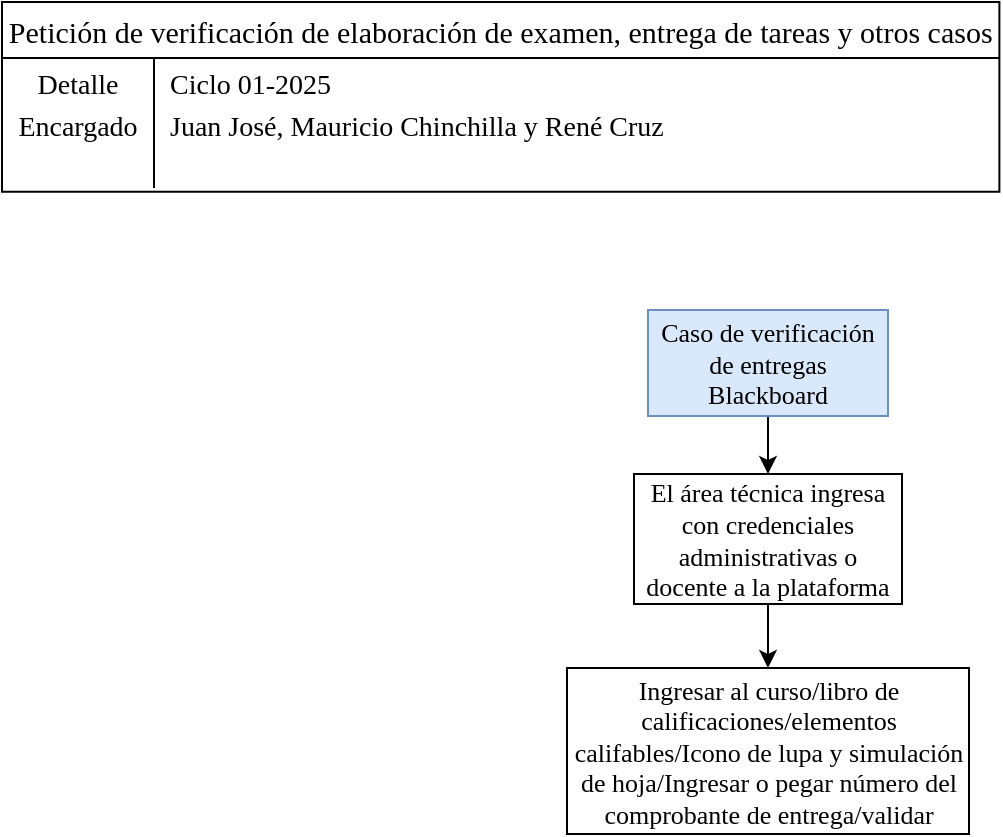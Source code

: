 <mxfile version="28.0.6">
  <diagram name="Página-1" id="lUyE_3nkg7aq4KiXLzFs">
    <mxGraphModel dx="983" dy="580" grid="0" gridSize="10" guides="1" tooltips="1" connect="1" arrows="1" fold="1" page="1" pageScale="1" pageWidth="827" pageHeight="1169" math="0" shadow="0">
      <root>
        <mxCell id="0" />
        <mxCell id="1" parent="0" />
        <mxCell id="1FKgduCmlRm975zw4Zv5-1" value="Petición de verificación de elaboración de examen, entrega de tareas y otros casos" style="shape=table;startSize=28;container=1;collapsible=0;childLayout=tableLayout;fixedRows=1;rowLines=0;fontStyle=0;strokeColor=default;fontSize=15;fontFamily=Times New Roman;" parent="1" vertex="1">
          <mxGeometry x="30" y="30" width="498.697" height="94.862" as="geometry" />
        </mxCell>
        <mxCell id="1FKgduCmlRm975zw4Zv5-2" value="" style="shape=tableRow;horizontal=0;startSize=0;swimlaneHead=0;swimlaneBody=0;top=0;left=0;bottom=0;right=0;collapsible=0;dropTarget=0;fillColor=none;points=[[0,0.5],[1,0.5]];portConstraint=eastwest;strokeColor=inherit;fontSize=16;fontFamily=Times New Roman;" parent="1FKgduCmlRm975zw4Zv5-1" vertex="1">
          <mxGeometry y="28" width="498.697" height="20" as="geometry" />
        </mxCell>
        <mxCell id="1FKgduCmlRm975zw4Zv5-3" value="&lt;font style=&quot;font-size: 14px;&quot;&gt;Detalle&lt;/font&gt;&lt;div&gt;&lt;br&gt;&lt;/div&gt;" style="shape=partialRectangle;html=1;whiteSpace=wrap;connectable=0;fillColor=none;top=0;left=0;bottom=0;right=0;overflow=hidden;pointerEvents=1;strokeColor=inherit;fontSize=16;fontFamily=Times New Roman;" parent="1FKgduCmlRm975zw4Zv5-2" vertex="1">
          <mxGeometry width="76" height="20" as="geometry">
            <mxRectangle width="76" height="20" as="alternateBounds" />
          </mxGeometry>
        </mxCell>
        <mxCell id="1FKgduCmlRm975zw4Zv5-4" value="&lt;font style=&quot;font-size: 14px;&quot;&gt;Ciclo 01-2025&lt;/font&gt;" style="shape=partialRectangle;html=1;whiteSpace=wrap;connectable=0;fillColor=none;top=0;left=0;bottom=0;right=0;align=left;spacingLeft=6;overflow=hidden;strokeColor=inherit;fontSize=16;fontFamily=Times New Roman;" parent="1FKgduCmlRm975zw4Zv5-2" vertex="1">
          <mxGeometry x="76" width="423" height="20" as="geometry">
            <mxRectangle width="423" height="20" as="alternateBounds" />
          </mxGeometry>
        </mxCell>
        <mxCell id="1FKgduCmlRm975zw4Zv5-5" value="" style="shape=tableRow;horizontal=0;startSize=0;swimlaneHead=0;swimlaneBody=0;top=0;left=0;bottom=0;right=0;collapsible=0;dropTarget=0;fillColor=none;points=[[0,0.5],[1,0.5]];portConstraint=eastwest;strokeColor=inherit;fontSize=16;fontFamily=Times New Roman;" parent="1FKgduCmlRm975zw4Zv5-1" vertex="1">
          <mxGeometry y="48" width="498.697" height="25" as="geometry" />
        </mxCell>
        <mxCell id="1FKgduCmlRm975zw4Zv5-6" value="&lt;font style=&quot;font-size: 14px;&quot;&gt;Encargado&lt;/font&gt;" style="shape=partialRectangle;html=1;whiteSpace=wrap;connectable=0;fillColor=none;top=0;left=0;bottom=0;right=0;overflow=hidden;strokeColor=inherit;fontSize=16;fontFamily=Times New Roman;" parent="1FKgduCmlRm975zw4Zv5-5" vertex="1">
          <mxGeometry width="76" height="25" as="geometry">
            <mxRectangle width="76" height="25" as="alternateBounds" />
          </mxGeometry>
        </mxCell>
        <mxCell id="1FKgduCmlRm975zw4Zv5-7" value="&lt;span style=&quot;font-size: 14px;&quot;&gt;Juan José, Mauricio Chinchilla y René Cruz&lt;/span&gt;" style="shape=partialRectangle;html=1;whiteSpace=wrap;connectable=0;fillColor=none;top=0;left=0;bottom=0;right=0;align=left;spacingLeft=6;overflow=hidden;strokeColor=inherit;fontSize=16;fontFamily=Times New Roman;" parent="1FKgduCmlRm975zw4Zv5-5" vertex="1">
          <mxGeometry x="76" width="423" height="25" as="geometry">
            <mxRectangle width="423" height="25" as="alternateBounds" />
          </mxGeometry>
        </mxCell>
        <mxCell id="1FKgduCmlRm975zw4Zv5-8" value="" style="shape=tableRow;horizontal=0;startSize=0;swimlaneHead=0;swimlaneBody=0;top=0;left=0;bottom=0;right=0;collapsible=0;dropTarget=0;fillColor=none;points=[[0,0.5],[1,0.5]];portConstraint=eastwest;strokeColor=inherit;fontSize=16;fontFamily=Times New Roman;" parent="1FKgduCmlRm975zw4Zv5-1" vertex="1">
          <mxGeometry y="73" width="498.697" height="20" as="geometry" />
        </mxCell>
        <mxCell id="1FKgduCmlRm975zw4Zv5-9" value="" style="shape=partialRectangle;html=1;whiteSpace=wrap;connectable=0;fillColor=none;top=0;left=0;bottom=0;right=0;overflow=hidden;strokeColor=inherit;fontSize=16;fontFamily=Times New Roman;" parent="1FKgduCmlRm975zw4Zv5-8" vertex="1">
          <mxGeometry width="76" height="20" as="geometry">
            <mxRectangle width="76" height="20" as="alternateBounds" />
          </mxGeometry>
        </mxCell>
        <mxCell id="1FKgduCmlRm975zw4Zv5-10" value="" style="shape=partialRectangle;html=1;whiteSpace=wrap;connectable=0;fillColor=none;top=0;left=0;bottom=0;right=0;align=left;spacingLeft=6;overflow=hidden;strokeColor=inherit;fontSize=16;fontFamily=Times New Roman;" parent="1FKgduCmlRm975zw4Zv5-8" vertex="1">
          <mxGeometry x="76" width="423" height="20" as="geometry">
            <mxRectangle width="423" height="20" as="alternateBounds" />
          </mxGeometry>
        </mxCell>
        <mxCell id="F7GlccNDnmn4pMmPX0uA-3" value="" style="edgeStyle=orthogonalEdgeStyle;rounded=0;orthogonalLoop=1;jettySize=auto;html=1;" edge="1" parent="1" source="F7GlccNDnmn4pMmPX0uA-1" target="F7GlccNDnmn4pMmPX0uA-2">
          <mxGeometry relative="1" as="geometry" />
        </mxCell>
        <mxCell id="F7GlccNDnmn4pMmPX0uA-1" value="Caso de verificación de entregas Blackboard" style="rounded=0;whiteSpace=wrap;html=1;fillColor=#dae8fc;strokeColor=#6c8ebf;fontFamily=Times New Roman;fontSize=13;" vertex="1" parent="1">
          <mxGeometry x="353" y="184" width="120" height="53" as="geometry" />
        </mxCell>
        <mxCell id="F7GlccNDnmn4pMmPX0uA-5" value="" style="edgeStyle=orthogonalEdgeStyle;rounded=0;orthogonalLoop=1;jettySize=auto;html=1;" edge="1" parent="1" source="F7GlccNDnmn4pMmPX0uA-2" target="F7GlccNDnmn4pMmPX0uA-4">
          <mxGeometry relative="1" as="geometry" />
        </mxCell>
        <mxCell id="F7GlccNDnmn4pMmPX0uA-2" value="El área técnica ingresa con credenciales administrativas o docente a la plataforma" style="whiteSpace=wrap;html=1;fontSize=13;fontFamily=Times New Roman;rounded=0;" vertex="1" parent="1">
          <mxGeometry x="346" y="266" width="134" height="65" as="geometry" />
        </mxCell>
        <mxCell id="F7GlccNDnmn4pMmPX0uA-4" value="Ingresar al curso/libro de calificaciones/elementos califables/Icono de lupa y simulación de hoja/Ingresar o pegar número del comprobante de entrega/validar" style="whiteSpace=wrap;html=1;fontSize=13;fontFamily=Times New Roman;rounded=0;" vertex="1" parent="1">
          <mxGeometry x="312.5" y="363" width="201" height="83" as="geometry" />
        </mxCell>
      </root>
    </mxGraphModel>
  </diagram>
</mxfile>
